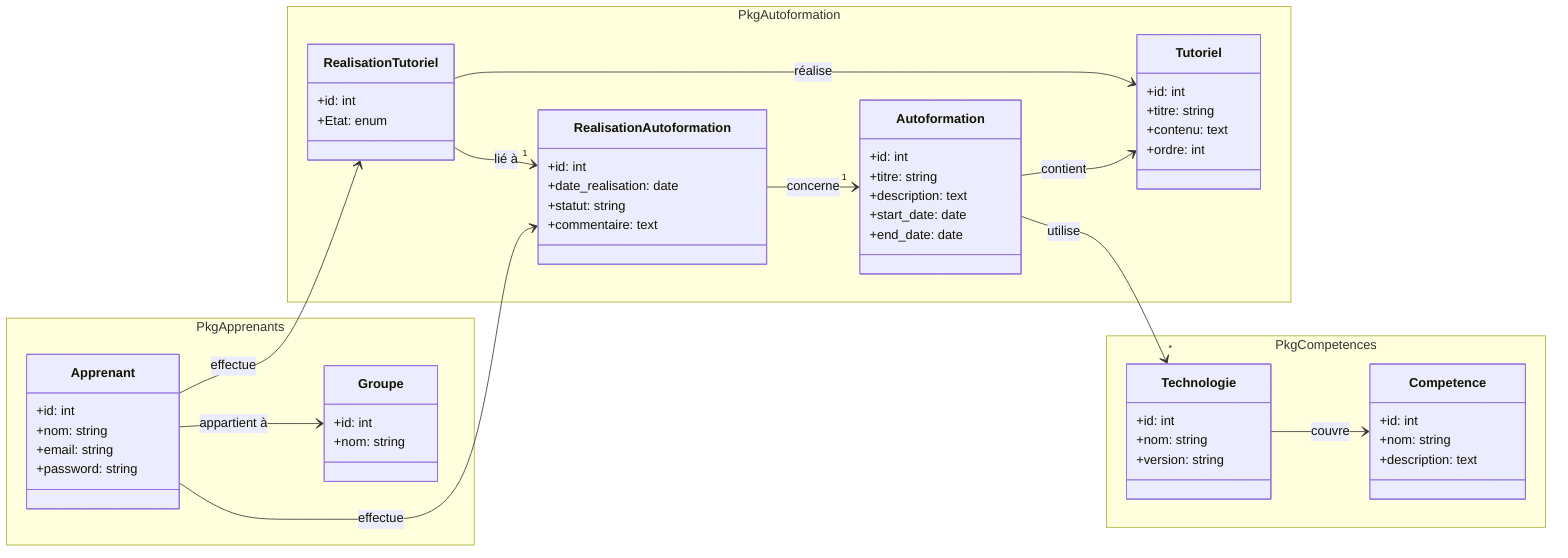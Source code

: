 classDiagram
    direction LR

    %% === PkgApprenants ===
    namespace PkgApprenants {
        class Apprenant {
            +id: int
            +nom: string
            +email: string
            +password: string
        }

        class Groupe {
            +id: int
            +nom: string
        }
    }

    %% === PkgAutoformation ===
    namespace PkgAutoformation {
        class Autoformation {
            +id: int
            +titre: string
            +description: text
            +start_date: date
            +end_date: date
        }

        class Tutoriel {
            +id: int
            +titre: string
            +contenu: text
            +ordre: int
        }

        class RealisationAutoformation {
            +id: int
            +date_realisation: date
            +statut: string
            +commentaire: text
        }

        class RealisationTutoriel {
            +id: int
            +Etat: enum
        }
    }

    %% === PkgCompetences ===
    namespace PkgCompetences {
        class Competence {
            +id: int
            +nom: string
            +description: text
        }

        class Technologie {
            +id: int
            +nom: string
            +version: string
        }
    }

    %% === Relationships ===
    Apprenant --> RealisationAutoformation : effectue
    Apprenant --> RealisationTutoriel : effectue
    Apprenant --> Groupe : appartient à

    RealisationTutoriel --> "1" RealisationAutoformation : lié à
    RealisationAutoformation --> "1" Autoformation : concerne

    Autoformation --> "*" Technologie : utilise
    Autoformation --> Tutoriel : contient
    Technologie --> Competence : couvre
    RealisationTutoriel --> Tutoriel : réalise